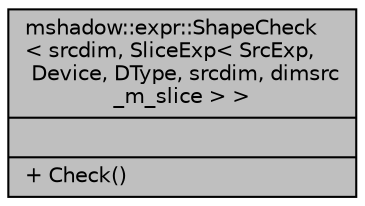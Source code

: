 digraph "mshadow::expr::ShapeCheck&lt; srcdim, SliceExp&lt; SrcExp, Device, DType, srcdim, dimsrc_m_slice &gt; &gt;"
{
 // LATEX_PDF_SIZE
  edge [fontname="Helvetica",fontsize="10",labelfontname="Helvetica",labelfontsize="10"];
  node [fontname="Helvetica",fontsize="10",shape=record];
  Node1 [label="{mshadow::expr::ShapeCheck\l\< srcdim, SliceExp\< SrcExp,\l Device, DType, srcdim, dimsrc\l_m_slice \> \>\n||+ Check()\l}",height=0.2,width=0.4,color="black", fillcolor="grey75", style="filled", fontcolor="black",tooltip=" "];
}
